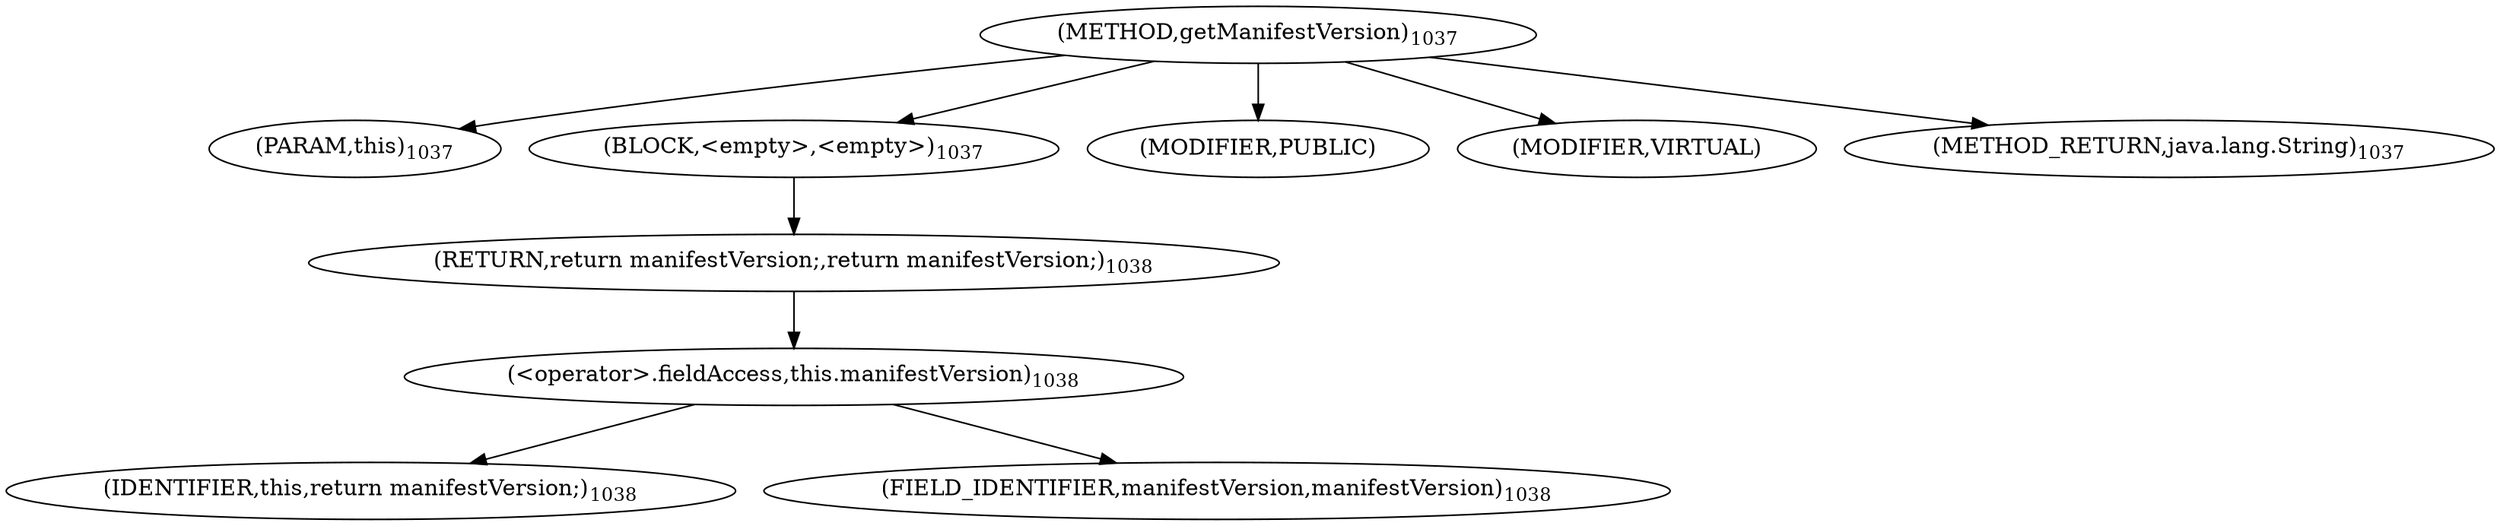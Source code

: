 digraph "getManifestVersion" {  
"2387" [label = <(METHOD,getManifestVersion)<SUB>1037</SUB>> ]
"2388" [label = <(PARAM,this)<SUB>1037</SUB>> ]
"2389" [label = <(BLOCK,&lt;empty&gt;,&lt;empty&gt;)<SUB>1037</SUB>> ]
"2390" [label = <(RETURN,return manifestVersion;,return manifestVersion;)<SUB>1038</SUB>> ]
"2391" [label = <(&lt;operator&gt;.fieldAccess,this.manifestVersion)<SUB>1038</SUB>> ]
"2392" [label = <(IDENTIFIER,this,return manifestVersion;)<SUB>1038</SUB>> ]
"2393" [label = <(FIELD_IDENTIFIER,manifestVersion,manifestVersion)<SUB>1038</SUB>> ]
"2394" [label = <(MODIFIER,PUBLIC)> ]
"2395" [label = <(MODIFIER,VIRTUAL)> ]
"2396" [label = <(METHOD_RETURN,java.lang.String)<SUB>1037</SUB>> ]
  "2387" -> "2388" 
  "2387" -> "2389" 
  "2387" -> "2394" 
  "2387" -> "2395" 
  "2387" -> "2396" 
  "2389" -> "2390" 
  "2390" -> "2391" 
  "2391" -> "2392" 
  "2391" -> "2393" 
}
